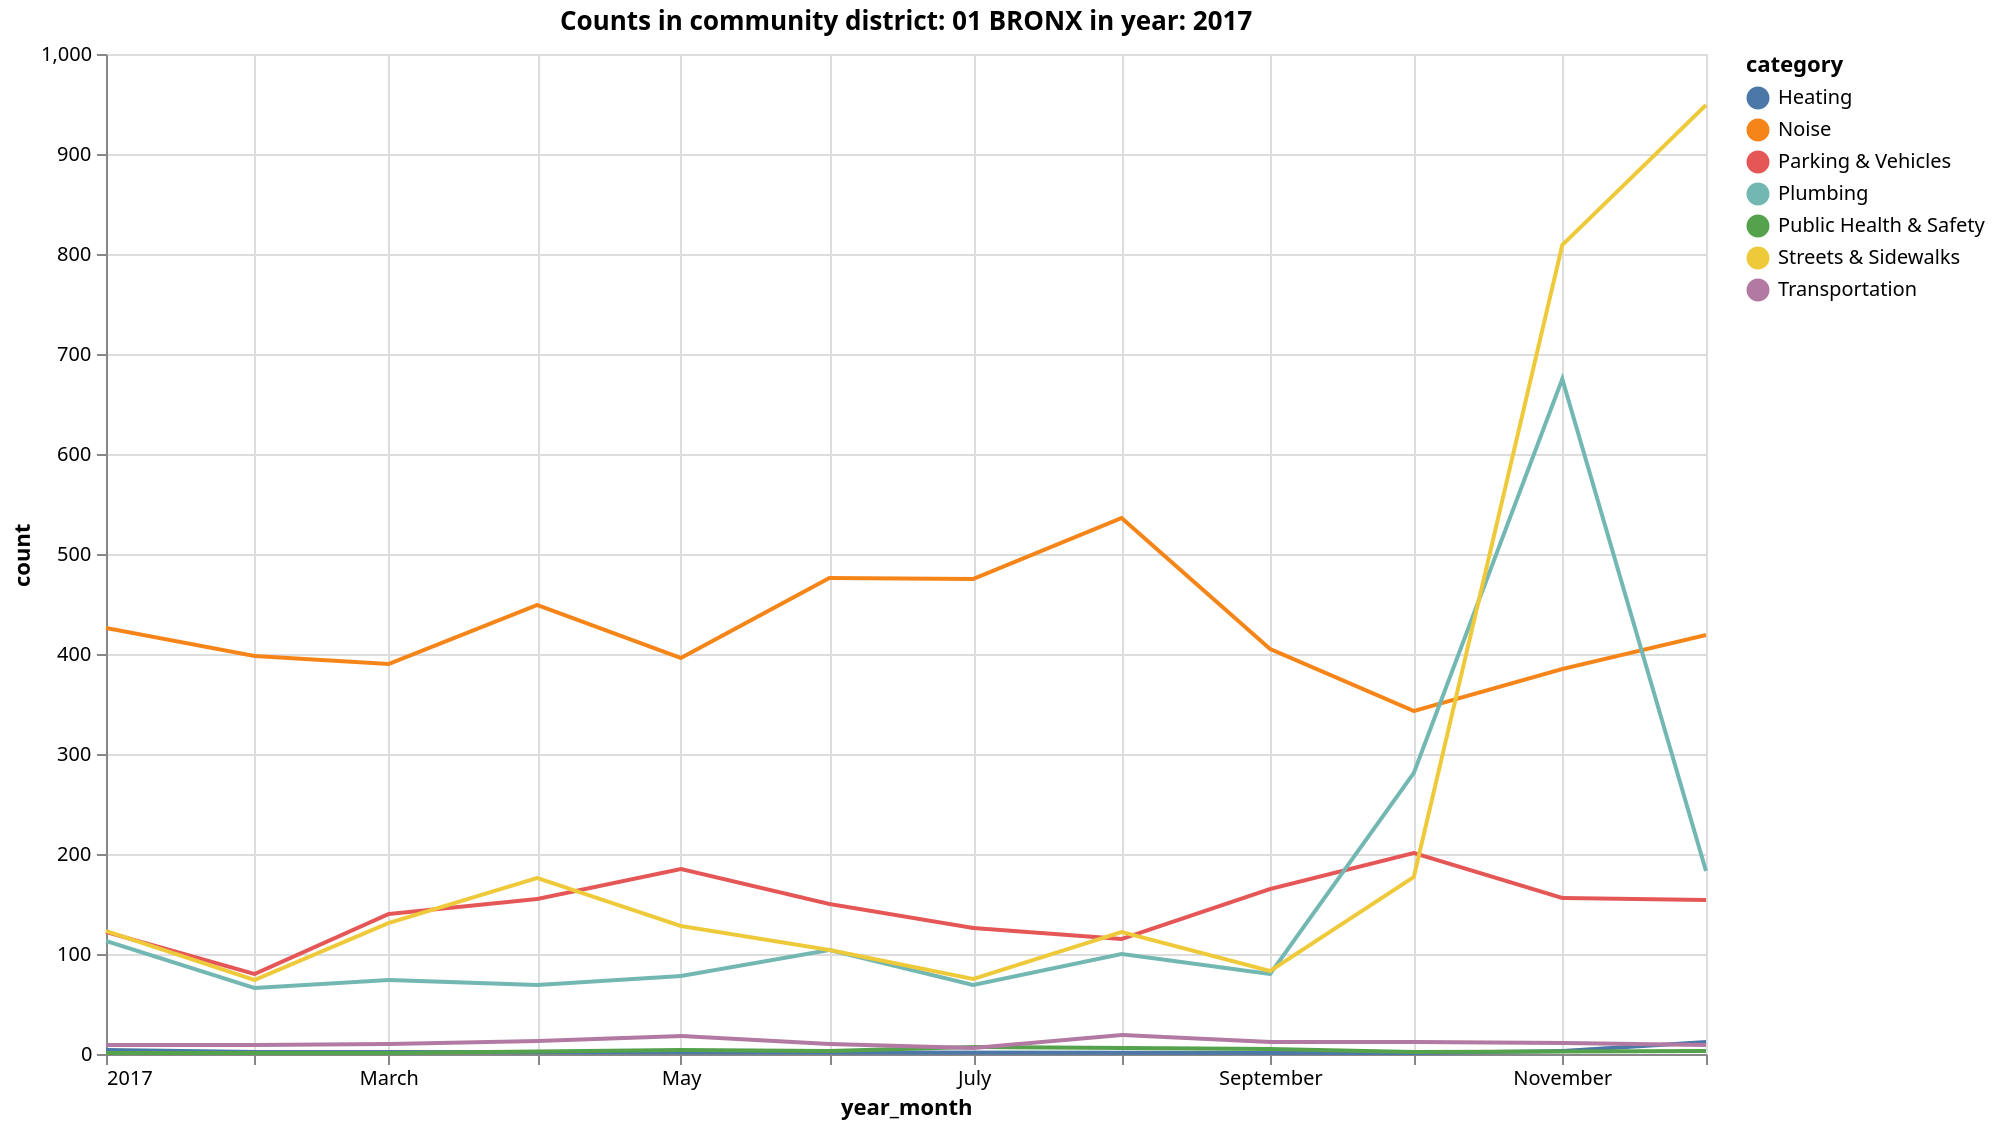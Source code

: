 {"$schema":"https://vega.github.io/schema/vega-lite/v2.3.0.json","config":{"view":{"height":300,"width":400}},"data":{"values":[{"Unnamed: 0":40860,"category":"Heating","community_board":"01 BRONX","count":4,"year":2017,"year_month":"2017-01"},{"Unnamed: 0":40861,"category":"Noise","community_board":"01 BRONX","count":426,"year":2017,"year_month":"2017-01"},{"Unnamed: 0":40863,"category":"Parking & Vehicles","community_board":"01 BRONX","count":122,"year":2017,"year_month":"2017-01"},{"Unnamed: 0":40864,"category":"Plumbing","community_board":"01 BRONX","count":113,"year":2017,"year_month":"2017-01"},{"Unnamed: 0":40865,"category":"Public Health & Safety","community_board":"01 BRONX","count":1,"year":2017,"year_month":"2017-01"},{"Unnamed: 0":40866,"category":"Streets & Sidewalks","community_board":"01 BRONX","count":123,"year":2017,"year_month":"2017-01"},{"Unnamed: 0":40867,"category":"Transportation","community_board":"01 BRONX","count":9,"year":2017,"year_month":"2017-01"},{"Unnamed: 0":41368,"category":"Heating","community_board":"01 BRONX","count":2,"year":2017,"year_month":"2017-02"},{"Unnamed: 0":41369,"category":"Noise","community_board":"01 BRONX","count":398,"year":2017,"year_month":"2017-02"},{"Unnamed: 0":41371,"category":"Parking & Vehicles","community_board":"01 BRONX","count":80,"year":2017,"year_month":"2017-02"},{"Unnamed: 0":41372,"category":"Plumbing","community_board":"01 BRONX","count":66,"year":2017,"year_month":"2017-02"},{"Unnamed: 0":41373,"category":"Streets & Sidewalks","community_board":"01 BRONX","count":74,"year":2017,"year_month":"2017-02"},{"Unnamed: 0":41374,"category":"Transportation","community_board":"01 BRONX","count":9,"year":2017,"year_month":"2017-02"},{"Unnamed: 0":41866,"category":"Heating","community_board":"01 BRONX","count":2,"year":2017,"year_month":"2017-03"},{"Unnamed: 0":41867,"category":"Noise","community_board":"01 BRONX","count":390,"year":2017,"year_month":"2017-03"},{"Unnamed: 0":41869,"category":"Parking & Vehicles","community_board":"01 BRONX","count":140,"year":2017,"year_month":"2017-03"},{"Unnamed: 0":41870,"category":"Plumbing","community_board":"01 BRONX","count":74,"year":2017,"year_month":"2017-03"},{"Unnamed: 0":41871,"category":"Public Health & Safety","community_board":"01 BRONX","count":1,"year":2017,"year_month":"2017-03"},{"Unnamed: 0":41872,"category":"Streets & Sidewalks","community_board":"01 BRONX","count":131,"year":2017,"year_month":"2017-03"},{"Unnamed: 0":41873,"category":"Transportation","community_board":"01 BRONX","count":10,"year":2017,"year_month":"2017-03"},{"Unnamed: 0":42369,"category":"Noise","community_board":"01 BRONX","count":449,"year":2017,"year_month":"2017-04"},{"Unnamed: 0":42371,"category":"Parking & Vehicles","community_board":"01 BRONX","count":155,"year":2017,"year_month":"2017-04"},{"Unnamed: 0":42372,"category":"Plumbing","community_board":"01 BRONX","count":69,"year":2017,"year_month":"2017-04"},{"Unnamed: 0":42373,"category":"Streets & Sidewalks","community_board":"01 BRONX","count":176,"year":2017,"year_month":"2017-04"},{"Unnamed: 0":42374,"category":"Transportation","community_board":"01 BRONX","count":13,"year":2017,"year_month":"2017-04"},{"Unnamed: 0":42856,"category":"Noise","community_board":"01 BRONX","count":396,"year":2017,"year_month":"2017-05"},{"Unnamed: 0":42858,"category":"Parking & Vehicles","community_board":"01 BRONX","count":185,"year":2017,"year_month":"2017-05"},{"Unnamed: 0":42859,"category":"Plumbing","community_board":"01 BRONX","count":78,"year":2017,"year_month":"2017-05"},{"Unnamed: 0":42860,"category":"Public Health & Safety","community_board":"01 BRONX","count":4,"year":2017,"year_month":"2017-05"},{"Unnamed: 0":42861,"category":"Streets & Sidewalks","community_board":"01 BRONX","count":128,"year":2017,"year_month":"2017-05"},{"Unnamed: 0":42862,"category":"Transportation","community_board":"01 BRONX","count":18,"year":2017,"year_month":"2017-05"},{"Unnamed: 0":43349,"category":"Noise","community_board":"01 BRONX","count":476,"year":2017,"year_month":"2017-06"},{"Unnamed: 0":43351,"category":"Parking & Vehicles","community_board":"01 BRONX","count":150,"year":2017,"year_month":"2017-06"},{"Unnamed: 0":43352,"category":"Plumbing","community_board":"01 BRONX","count":104,"year":2017,"year_month":"2017-06"},{"Unnamed: 0":43353,"category":"Public Health & Safety","community_board":"01 BRONX","count":3,"year":2017,"year_month":"2017-06"},{"Unnamed: 0":43354,"category":"Streets & Sidewalks","community_board":"01 BRONX","count":104,"year":2017,"year_month":"2017-06"},{"Unnamed: 0":43355,"category":"Transportation","community_board":"01 BRONX","count":10,"year":2017,"year_month":"2017-06"},{"Unnamed: 0":43845,"category":"Noise","community_board":"01 BRONX","count":475,"year":2017,"year_month":"2017-07"},{"Unnamed: 0":43847,"category":"Parking & Vehicles","community_board":"01 BRONX","count":126,"year":2017,"year_month":"2017-07"},{"Unnamed: 0":43848,"category":"Plumbing","community_board":"01 BRONX","count":69,"year":2017,"year_month":"2017-07"},{"Unnamed: 0":43849,"category":"Public Health & Safety","community_board":"01 BRONX","count":7,"year":2017,"year_month":"2017-07"},{"Unnamed: 0":43850,"category":"Streets & Sidewalks","community_board":"01 BRONX","count":75,"year":2017,"year_month":"2017-07"},{"Unnamed: 0":43851,"category":"Transportation","community_board":"01 BRONX","count":6,"year":2017,"year_month":"2017-07"},{"Unnamed: 0":44333,"category":"Noise","community_board":"01 BRONX","count":536,"year":2017,"year_month":"2017-08"},{"Unnamed: 0":44335,"category":"Parking & Vehicles","community_board":"01 BRONX","count":115,"year":2017,"year_month":"2017-08"},{"Unnamed: 0":44336,"category":"Plumbing","community_board":"01 BRONX","count":100,"year":2017,"year_month":"2017-08"},{"Unnamed: 0":44337,"category":"Public Health & Safety","community_board":"01 BRONX","count":6,"year":2017,"year_month":"2017-08"},{"Unnamed: 0":44338,"category":"Streets & Sidewalks","community_board":"01 BRONX","count":122,"year":2017,"year_month":"2017-08"},{"Unnamed: 0":44339,"category":"Transportation","community_board":"01 BRONX","count":19,"year":2017,"year_month":"2017-08"},{"Unnamed: 0":44818,"category":"Noise","community_board":"01 BRONX","count":405,"year":2017,"year_month":"2017-09"},{"Unnamed: 0":44820,"category":"Parking & Vehicles","community_board":"01 BRONX","count":165,"year":2017,"year_month":"2017-09"},{"Unnamed: 0":44821,"category":"Plumbing","community_board":"01 BRONX","count":80,"year":2017,"year_month":"2017-09"},{"Unnamed: 0":44822,"category":"Public Health & Safety","community_board":"01 BRONX","count":5,"year":2017,"year_month":"2017-09"},{"Unnamed: 0":44823,"category":"Streets & Sidewalks","community_board":"01 BRONX","count":83,"year":2017,"year_month":"2017-09"},{"Unnamed: 0":44824,"category":"Transportation","community_board":"01 BRONX","count":12,"year":2017,"year_month":"2017-09"},{"Unnamed: 0":45305,"category":"Heating","community_board":"01 BRONX","count":1,"year":2017,"year_month":"2017-10"},{"Unnamed: 0":45306,"category":"Noise","community_board":"01 BRONX","count":343,"year":2017,"year_month":"2017-10"},{"Unnamed: 0":45308,"category":"Parking & Vehicles","community_board":"01 BRONX","count":201,"year":2017,"year_month":"2017-10"},{"Unnamed: 0":45309,"category":"Plumbing","community_board":"01 BRONX","count":281,"year":2017,"year_month":"2017-10"},{"Unnamed: 0":45310,"category":"Public Health & Safety","community_board":"01 BRONX","count":2,"year":2017,"year_month":"2017-10"},{"Unnamed: 0":45311,"category":"Streets & Sidewalks","community_board":"01 BRONX","count":177,"year":2017,"year_month":"2017-10"},{"Unnamed: 0":45312,"category":"Transportation","community_board":"01 BRONX","count":12,"year":2017,"year_month":"2017-10"},{"Unnamed: 0":45810,"category":"Heating","community_board":"01 BRONX","count":3,"year":2017,"year_month":"2017-11"},{"Unnamed: 0":45811,"category":"Noise","community_board":"01 BRONX","count":385,"year":2017,"year_month":"2017-11"},{"Unnamed: 0":45813,"category":"Parking & Vehicles","community_board":"01 BRONX","count":156,"year":2017,"year_month":"2017-11"},{"Unnamed: 0":45814,"category":"Plumbing","community_board":"01 BRONX","count":675,"year":2017,"year_month":"2017-11"},{"Unnamed: 0":45815,"category":"Streets & Sidewalks","community_board":"01 BRONX","count":809,"year":2017,"year_month":"2017-11"},{"Unnamed: 0":45816,"category":"Transportation","community_board":"01 BRONX","count":11,"year":2017,"year_month":"2017-11"},{"Unnamed: 0":46331,"category":"Heating","community_board":"01 BRONX","count":12,"year":2017,"year_month":"2017-12"},{"Unnamed: 0":46332,"category":"Noise","community_board":"01 BRONX","count":419,"year":2017,"year_month":"2017-12"},{"Unnamed: 0":46334,"category":"Parking & Vehicles","community_board":"01 BRONX","count":154,"year":2017,"year_month":"2017-12"},{"Unnamed: 0":46335,"category":"Plumbing","community_board":"01 BRONX","count":183,"year":2017,"year_month":"2017-12"},{"Unnamed: 0":46336,"category":"Public Health & Safety","community_board":"01 BRONX","count":3,"year":2017,"year_month":"2017-12"},{"Unnamed: 0":46337,"category":"Streets & Sidewalks","community_board":"01 BRONX","count":949,"year":2017,"year_month":"2017-12"},{"Unnamed: 0":46338,"category":"Transportation","community_board":"01 BRONX","count":9,"year":2017,"year_month":"2017-12"}]},"height":500,"layer":[{"encoding":{"color":{"field":"category","type":"nominal"},"x":{"field":"year_month","type":"temporal"},"y":{"field":"count","type":"quantitative"}},"mark":"line"},{"encoding":{"opacity":{"value":0},"x":{"field":"year_month","type":"temporal"}},"mark":"point","selection":{"selector008":{"empty":"none","fields":["year_month"],"nearest":true,"on":"mouseover","type":"single"}}},{"encoding":{"color":{"field":"category","type":"nominal"},"opacity":{"condition":{"selection":"selector008","value":1},"value":0},"x":{"field":"year_month","type":"temporal"},"y":{"field":"count","type":"quantitative"}},"mark":"point"},{"encoding":{"x":{"field":"year_month","type":"temporal"}},"mark":{"color":"gray","type":"rule"},"transform":[{"filter":{"selection":"selector008"}}]},{"encoding":{"color":{"field":"category","type":"nominal"},"text":{"condition":{"field":"count","selection":"selector008","type":"quantitative"},"value":" "},"x":{"field":"year_month","type":"temporal"},"y":{"field":"count","type":"quantitative"}},"mark":{"align":"left","dx":5,"dy":-5,"type":"text"}}],"title":"Counts in community district: 01 BRONX in year: 2017","width":800}